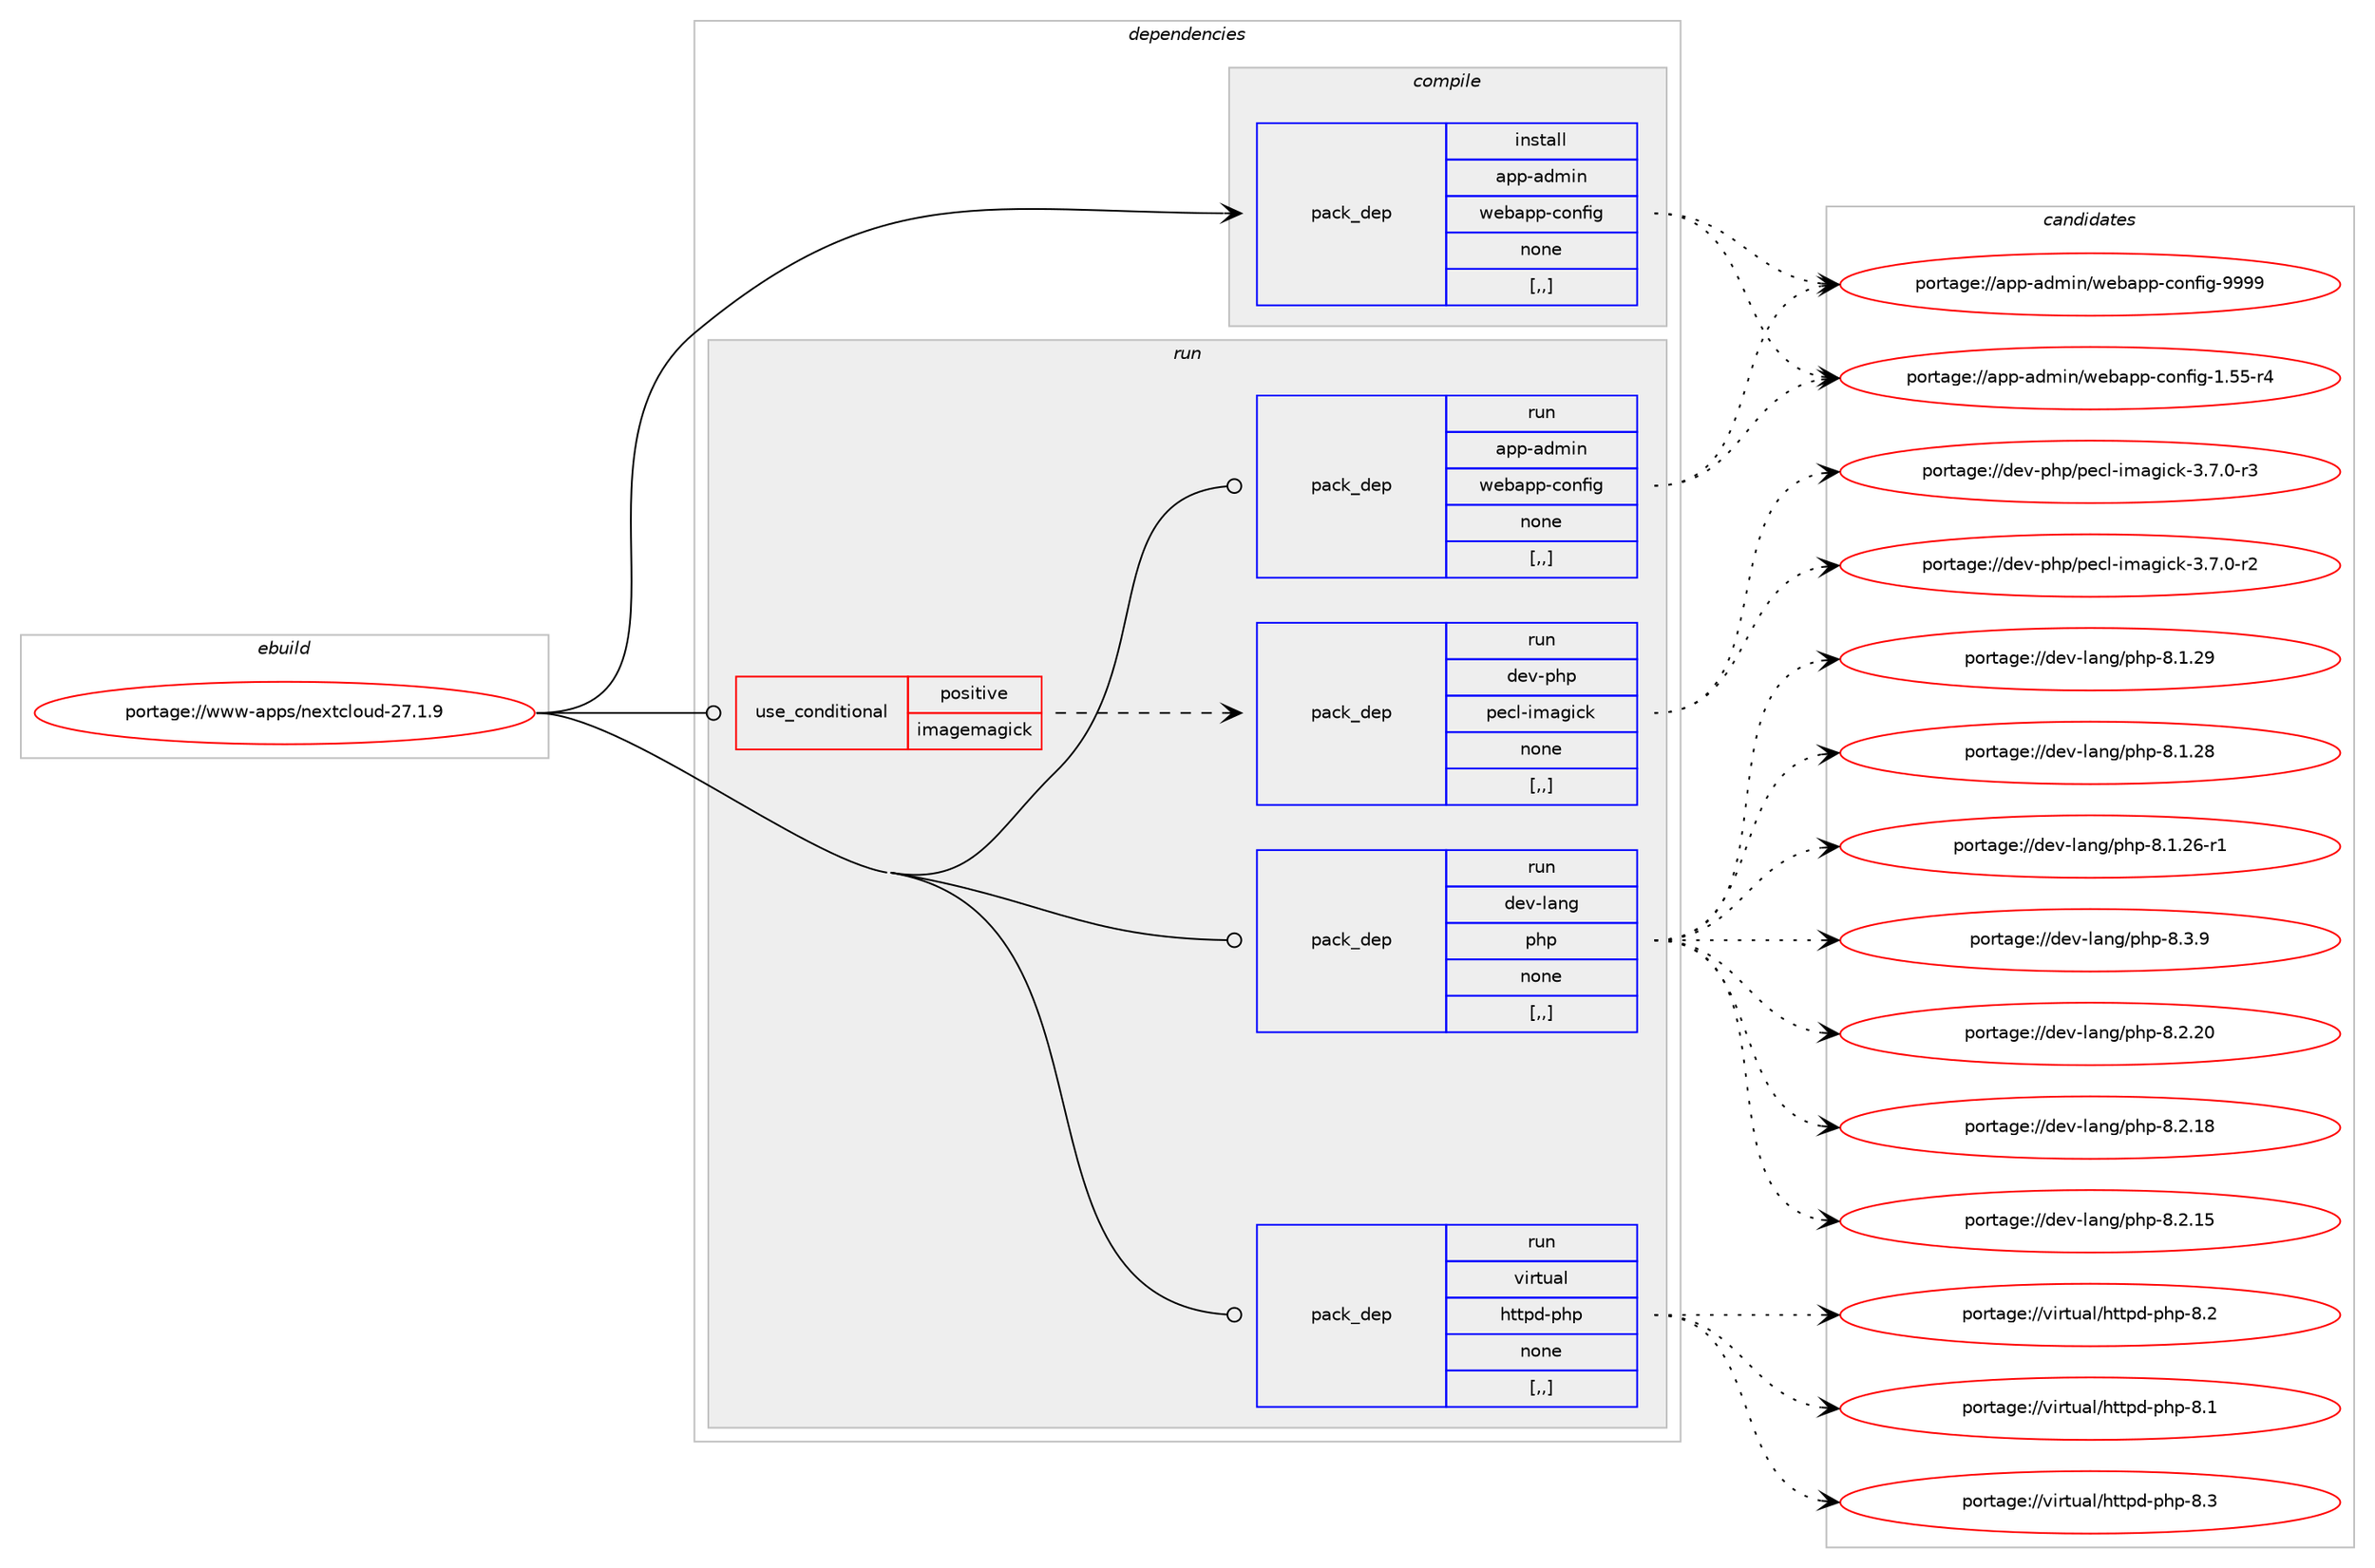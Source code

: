 digraph prolog {

# *************
# Graph options
# *************

newrank=true;
concentrate=true;
compound=true;
graph [rankdir=LR,fontname=Helvetica,fontsize=10,ranksep=1.5];#, ranksep=2.5, nodesep=0.2];
edge  [arrowhead=vee];
node  [fontname=Helvetica,fontsize=10];

# **********
# The ebuild
# **********

subgraph cluster_leftcol {
color=gray;
label=<<i>ebuild</i>>;
id [label="portage://www-apps/nextcloud-27.1.9", color=red, width=4, href="../www-apps/nextcloud-27.1.9.svg"];
}

# ****************
# The dependencies
# ****************

subgraph cluster_midcol {
color=gray;
label=<<i>dependencies</i>>;
subgraph cluster_compile {
fillcolor="#eeeeee";
style=filled;
label=<<i>compile</i>>;
subgraph pack325201 {
dependency447758 [label=<<TABLE BORDER="0" CELLBORDER="1" CELLSPACING="0" CELLPADDING="4" WIDTH="220"><TR><TD ROWSPAN="6" CELLPADDING="30">pack_dep</TD></TR><TR><TD WIDTH="110">install</TD></TR><TR><TD>app-admin</TD></TR><TR><TD>webapp-config</TD></TR><TR><TD>none</TD></TR><TR><TD>[,,]</TD></TR></TABLE>>, shape=none, color=blue];
}
id:e -> dependency447758:w [weight=20,style="solid",arrowhead="vee"];
}
subgraph cluster_compileandrun {
fillcolor="#eeeeee";
style=filled;
label=<<i>compile and run</i>>;
}
subgraph cluster_run {
fillcolor="#eeeeee";
style=filled;
label=<<i>run</i>>;
subgraph cond119250 {
dependency447759 [label=<<TABLE BORDER="0" CELLBORDER="1" CELLSPACING="0" CELLPADDING="4"><TR><TD ROWSPAN="3" CELLPADDING="10">use_conditional</TD></TR><TR><TD>positive</TD></TR><TR><TD>imagemagick</TD></TR></TABLE>>, shape=none, color=red];
subgraph pack325202 {
dependency447760 [label=<<TABLE BORDER="0" CELLBORDER="1" CELLSPACING="0" CELLPADDING="4" WIDTH="220"><TR><TD ROWSPAN="6" CELLPADDING="30">pack_dep</TD></TR><TR><TD WIDTH="110">run</TD></TR><TR><TD>dev-php</TD></TR><TR><TD>pecl-imagick</TD></TR><TR><TD>none</TD></TR><TR><TD>[,,]</TD></TR></TABLE>>, shape=none, color=blue];
}
dependency447759:e -> dependency447760:w [weight=20,style="dashed",arrowhead="vee"];
}
id:e -> dependency447759:w [weight=20,style="solid",arrowhead="odot"];
subgraph pack325203 {
dependency447761 [label=<<TABLE BORDER="0" CELLBORDER="1" CELLSPACING="0" CELLPADDING="4" WIDTH="220"><TR><TD ROWSPAN="6" CELLPADDING="30">pack_dep</TD></TR><TR><TD WIDTH="110">run</TD></TR><TR><TD>app-admin</TD></TR><TR><TD>webapp-config</TD></TR><TR><TD>none</TD></TR><TR><TD>[,,]</TD></TR></TABLE>>, shape=none, color=blue];
}
id:e -> dependency447761:w [weight=20,style="solid",arrowhead="odot"];
subgraph pack325204 {
dependency447762 [label=<<TABLE BORDER="0" CELLBORDER="1" CELLSPACING="0" CELLPADDING="4" WIDTH="220"><TR><TD ROWSPAN="6" CELLPADDING="30">pack_dep</TD></TR><TR><TD WIDTH="110">run</TD></TR><TR><TD>dev-lang</TD></TR><TR><TD>php</TD></TR><TR><TD>none</TD></TR><TR><TD>[,,]</TD></TR></TABLE>>, shape=none, color=blue];
}
id:e -> dependency447762:w [weight=20,style="solid",arrowhead="odot"];
subgraph pack325205 {
dependency447763 [label=<<TABLE BORDER="0" CELLBORDER="1" CELLSPACING="0" CELLPADDING="4" WIDTH="220"><TR><TD ROWSPAN="6" CELLPADDING="30">pack_dep</TD></TR><TR><TD WIDTH="110">run</TD></TR><TR><TD>virtual</TD></TR><TR><TD>httpd-php</TD></TR><TR><TD>none</TD></TR><TR><TD>[,,]</TD></TR></TABLE>>, shape=none, color=blue];
}
id:e -> dependency447763:w [weight=20,style="solid",arrowhead="odot"];
}
}

# **************
# The candidates
# **************

subgraph cluster_choices {
rank=same;
color=gray;
label=<<i>candidates</i>>;

subgraph choice325201 {
color=black;
nodesep=1;
choice97112112459710010910511047119101989711211245991111101021051034557575757 [label="portage://app-admin/webapp-config-9999", color=red, width=4,href="../app-admin/webapp-config-9999.svg"];
choice971121124597100109105110471191019897112112459911111010210510345494653534511452 [label="portage://app-admin/webapp-config-1.55-r4", color=red, width=4,href="../app-admin/webapp-config-1.55-r4.svg"];
dependency447758:e -> choice97112112459710010910511047119101989711211245991111101021051034557575757:w [style=dotted,weight="100"];
dependency447758:e -> choice971121124597100109105110471191019897112112459911111010210510345494653534511452:w [style=dotted,weight="100"];
}
subgraph choice325202 {
color=black;
nodesep=1;
choice1001011184511210411247112101991084510510997103105991074551465546484511451 [label="portage://dev-php/pecl-imagick-3.7.0-r3", color=red, width=4,href="../dev-php/pecl-imagick-3.7.0-r3.svg"];
choice1001011184511210411247112101991084510510997103105991074551465546484511450 [label="portage://dev-php/pecl-imagick-3.7.0-r2", color=red, width=4,href="../dev-php/pecl-imagick-3.7.0-r2.svg"];
dependency447760:e -> choice1001011184511210411247112101991084510510997103105991074551465546484511451:w [style=dotted,weight="100"];
dependency447760:e -> choice1001011184511210411247112101991084510510997103105991074551465546484511450:w [style=dotted,weight="100"];
}
subgraph choice325203 {
color=black;
nodesep=1;
choice97112112459710010910511047119101989711211245991111101021051034557575757 [label="portage://app-admin/webapp-config-9999", color=red, width=4,href="../app-admin/webapp-config-9999.svg"];
choice971121124597100109105110471191019897112112459911111010210510345494653534511452 [label="portage://app-admin/webapp-config-1.55-r4", color=red, width=4,href="../app-admin/webapp-config-1.55-r4.svg"];
dependency447761:e -> choice97112112459710010910511047119101989711211245991111101021051034557575757:w [style=dotted,weight="100"];
dependency447761:e -> choice971121124597100109105110471191019897112112459911111010210510345494653534511452:w [style=dotted,weight="100"];
}
subgraph choice325204 {
color=black;
nodesep=1;
choice100101118451089711010347112104112455646514657 [label="portage://dev-lang/php-8.3.9", color=red, width=4,href="../dev-lang/php-8.3.9.svg"];
choice10010111845108971101034711210411245564650465048 [label="portage://dev-lang/php-8.2.20", color=red, width=4,href="../dev-lang/php-8.2.20.svg"];
choice10010111845108971101034711210411245564650464956 [label="portage://dev-lang/php-8.2.18", color=red, width=4,href="../dev-lang/php-8.2.18.svg"];
choice10010111845108971101034711210411245564650464953 [label="portage://dev-lang/php-8.2.15", color=red, width=4,href="../dev-lang/php-8.2.15.svg"];
choice10010111845108971101034711210411245564649465057 [label="portage://dev-lang/php-8.1.29", color=red, width=4,href="../dev-lang/php-8.1.29.svg"];
choice10010111845108971101034711210411245564649465056 [label="portage://dev-lang/php-8.1.28", color=red, width=4,href="../dev-lang/php-8.1.28.svg"];
choice100101118451089711010347112104112455646494650544511449 [label="portage://dev-lang/php-8.1.26-r1", color=red, width=4,href="../dev-lang/php-8.1.26-r1.svg"];
dependency447762:e -> choice100101118451089711010347112104112455646514657:w [style=dotted,weight="100"];
dependency447762:e -> choice10010111845108971101034711210411245564650465048:w [style=dotted,weight="100"];
dependency447762:e -> choice10010111845108971101034711210411245564650464956:w [style=dotted,weight="100"];
dependency447762:e -> choice10010111845108971101034711210411245564650464953:w [style=dotted,weight="100"];
dependency447762:e -> choice10010111845108971101034711210411245564649465057:w [style=dotted,weight="100"];
dependency447762:e -> choice10010111845108971101034711210411245564649465056:w [style=dotted,weight="100"];
dependency447762:e -> choice100101118451089711010347112104112455646494650544511449:w [style=dotted,weight="100"];
}
subgraph choice325205 {
color=black;
nodesep=1;
choice11810511411611797108471041161161121004511210411245564651 [label="portage://virtual/httpd-php-8.3", color=red, width=4,href="../virtual/httpd-php-8.3.svg"];
choice11810511411611797108471041161161121004511210411245564650 [label="portage://virtual/httpd-php-8.2", color=red, width=4,href="../virtual/httpd-php-8.2.svg"];
choice11810511411611797108471041161161121004511210411245564649 [label="portage://virtual/httpd-php-8.1", color=red, width=4,href="../virtual/httpd-php-8.1.svg"];
dependency447763:e -> choice11810511411611797108471041161161121004511210411245564651:w [style=dotted,weight="100"];
dependency447763:e -> choice11810511411611797108471041161161121004511210411245564650:w [style=dotted,weight="100"];
dependency447763:e -> choice11810511411611797108471041161161121004511210411245564649:w [style=dotted,weight="100"];
}
}

}
